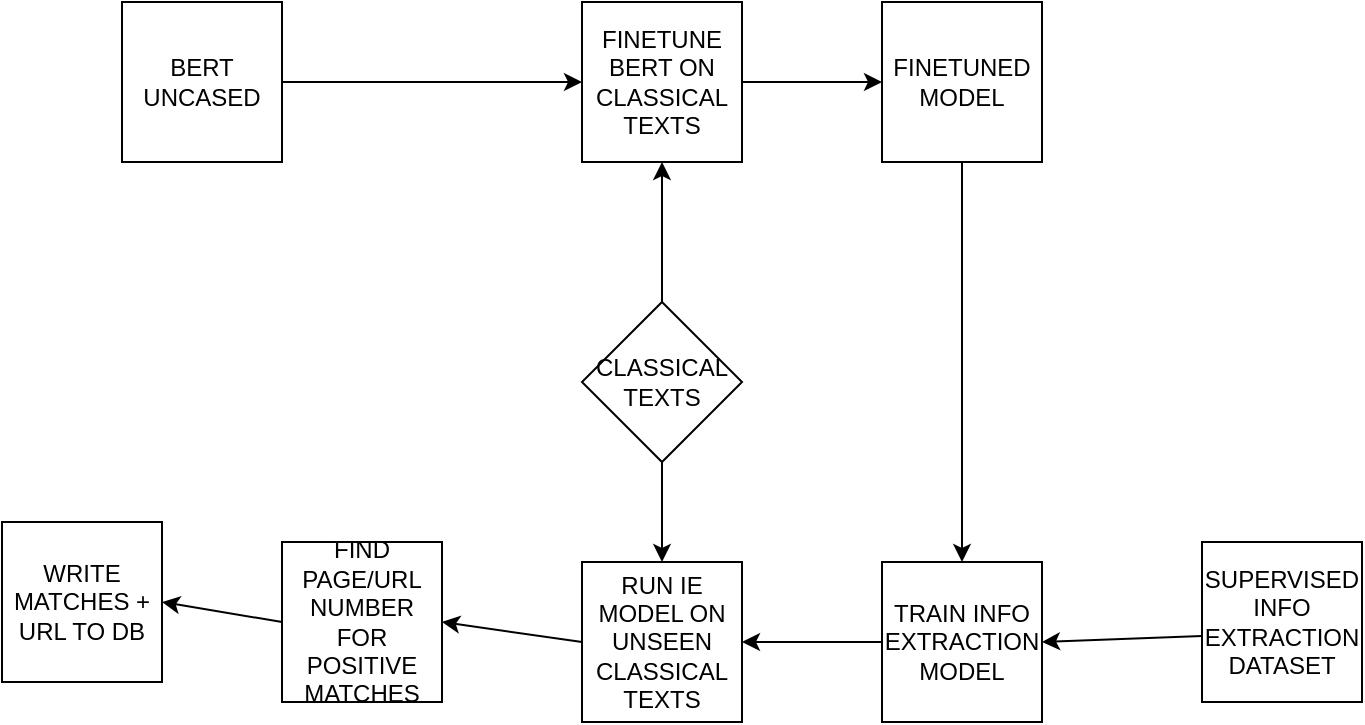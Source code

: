 <mxfile version="14.8.4"><diagram id="8jzrvTLRY-Gt4oNWQPWR" name="Page-1"><mxGraphModel dx="744" dy="625" grid="1" gridSize="10" guides="1" tooltips="1" connect="1" arrows="1" fold="1" page="1" pageScale="1" pageWidth="850" pageHeight="1100" math="0" shadow="0"><root><mxCell id="0"/><mxCell id="1" parent="0"/><mxCell id="1W7kF5EHialPx0p6G07E-1" value="BERT UNCASED" style="whiteSpace=wrap;html=1;aspect=fixed;" vertex="1" parent="1"><mxGeometry x="100" y="70" width="80" height="80" as="geometry"/></mxCell><mxCell id="1W7kF5EHialPx0p6G07E-2" value="FINETUNE BERT ON CLASSICAL TEXTS" style="whiteSpace=wrap;html=1;aspect=fixed;" vertex="1" parent="1"><mxGeometry x="330" y="70" width="80" height="80" as="geometry"/></mxCell><mxCell id="1W7kF5EHialPx0p6G07E-3" value="CLASSICAL TEXTS" style="rhombus;whiteSpace=wrap;html=1;" vertex="1" parent="1"><mxGeometry x="330" y="220" width="80" height="80" as="geometry"/></mxCell><mxCell id="1W7kF5EHialPx0p6G07E-4" value="" style="endArrow=classic;html=1;exitX=1;exitY=0.5;exitDx=0;exitDy=0;entryX=0;entryY=0.5;entryDx=0;entryDy=0;" edge="1" parent="1" source="1W7kF5EHialPx0p6G07E-1" target="1W7kF5EHialPx0p6G07E-2"><mxGeometry width="50" height="50" relative="1" as="geometry"><mxPoint x="360" y="350" as="sourcePoint"/><mxPoint x="410" y="300" as="targetPoint"/></mxGeometry></mxCell><mxCell id="1W7kF5EHialPx0p6G07E-5" value="" style="endArrow=classic;html=1;exitX=0.5;exitY=0;exitDx=0;exitDy=0;entryX=0.5;entryY=1;entryDx=0;entryDy=0;" edge="1" parent="1" source="1W7kF5EHialPx0p6G07E-3" target="1W7kF5EHialPx0p6G07E-2"><mxGeometry width="50" height="50" relative="1" as="geometry"><mxPoint x="190" y="120" as="sourcePoint"/><mxPoint x="340" y="120" as="targetPoint"/></mxGeometry></mxCell><mxCell id="1W7kF5EHialPx0p6G07E-6" value="FINETUNED MODEL" style="whiteSpace=wrap;html=1;aspect=fixed;" vertex="1" parent="1"><mxGeometry x="480" y="70" width="80" height="80" as="geometry"/></mxCell><mxCell id="1W7kF5EHialPx0p6G07E-7" value="" style="endArrow=classic;html=1;exitX=1;exitY=0.5;exitDx=0;exitDy=0;entryX=0;entryY=0.5;entryDx=0;entryDy=0;" edge="1" parent="1" source="1W7kF5EHialPx0p6G07E-2" target="1W7kF5EHialPx0p6G07E-6"><mxGeometry width="50" height="50" relative="1" as="geometry"><mxPoint x="190" y="120" as="sourcePoint"/><mxPoint x="340" y="120" as="targetPoint"/></mxGeometry></mxCell><mxCell id="1W7kF5EHialPx0p6G07E-8" value="TRAIN INFO EXTRACTION MODEL" style="whiteSpace=wrap;html=1;aspect=fixed;" vertex="1" parent="1"><mxGeometry x="480" y="350" width="80" height="80" as="geometry"/></mxCell><mxCell id="1W7kF5EHialPx0p6G07E-9" value="" style="endArrow=classic;html=1;exitX=0.5;exitY=1;exitDx=0;exitDy=0;entryX=0.5;entryY=0;entryDx=0;entryDy=0;entryPerimeter=0;" edge="1" parent="1" source="1W7kF5EHialPx0p6G07E-6" target="1W7kF5EHialPx0p6G07E-8"><mxGeometry width="50" height="50" relative="1" as="geometry"><mxPoint x="420" y="120" as="sourcePoint"/><mxPoint x="490" y="120" as="targetPoint"/></mxGeometry></mxCell><mxCell id="1W7kF5EHialPx0p6G07E-10" value="SUPERVISED INFO EXTRACTION DATASET" style="whiteSpace=wrap;html=1;aspect=fixed;" vertex="1" parent="1"><mxGeometry x="640" y="340" width="80" height="80" as="geometry"/></mxCell><mxCell id="1W7kF5EHialPx0p6G07E-11" value="" style="endArrow=classic;html=1;exitX=0;exitY=0.588;exitDx=0;exitDy=0;exitPerimeter=0;" edge="1" parent="1" source="1W7kF5EHialPx0p6G07E-10"><mxGeometry width="50" height="50" relative="1" as="geometry"><mxPoint x="420" y="120" as="sourcePoint"/><mxPoint x="560" y="390" as="targetPoint"/></mxGeometry></mxCell><mxCell id="1W7kF5EHialPx0p6G07E-12" value="RUN IE MODEL ON UNSEEN CLASSICAL TEXTS" style="whiteSpace=wrap;html=1;aspect=fixed;" vertex="1" parent="1"><mxGeometry x="330" y="350" width="80" height="80" as="geometry"/></mxCell><mxCell id="1W7kF5EHialPx0p6G07E-13" value="" style="endArrow=classic;html=1;exitX=0;exitY=0.5;exitDx=0;exitDy=0;entryX=1;entryY=0.5;entryDx=0;entryDy=0;" edge="1" parent="1" source="1W7kF5EHialPx0p6G07E-8" target="1W7kF5EHialPx0p6G07E-12"><mxGeometry width="50" height="50" relative="1" as="geometry"><mxPoint x="650" y="397.04" as="sourcePoint"/><mxPoint x="570" y="400" as="targetPoint"/></mxGeometry></mxCell><mxCell id="1W7kF5EHialPx0p6G07E-15" value="" style="endArrow=classic;html=1;exitX=0.5;exitY=1;exitDx=0;exitDy=0;entryX=0.5;entryY=0;entryDx=0;entryDy=0;" edge="1" parent="1" source="1W7kF5EHialPx0p6G07E-3" target="1W7kF5EHialPx0p6G07E-12"><mxGeometry width="50" height="50" relative="1" as="geometry"><mxPoint x="380" y="230" as="sourcePoint"/><mxPoint x="380" y="160" as="targetPoint"/></mxGeometry></mxCell><mxCell id="1W7kF5EHialPx0p6G07E-16" value="FIND PAGE/URL NUMBER FOR POSITIVE MATCHES" style="whiteSpace=wrap;html=1;aspect=fixed;" vertex="1" parent="1"><mxGeometry x="180" y="340" width="80" height="80" as="geometry"/></mxCell><mxCell id="1W7kF5EHialPx0p6G07E-17" value="" style="endArrow=classic;html=1;exitX=0;exitY=0.5;exitDx=0;exitDy=0;entryX=1;entryY=0.5;entryDx=0;entryDy=0;" edge="1" parent="1" source="1W7kF5EHialPx0p6G07E-12" target="1W7kF5EHialPx0p6G07E-16"><mxGeometry width="50" height="50" relative="1" as="geometry"><mxPoint x="490" y="400" as="sourcePoint"/><mxPoint x="420" y="400" as="targetPoint"/></mxGeometry></mxCell><mxCell id="1W7kF5EHialPx0p6G07E-18" value="WRITE MATCHES + URL TO DB" style="whiteSpace=wrap;html=1;aspect=fixed;" vertex="1" parent="1"><mxGeometry x="40" y="330" width="80" height="80" as="geometry"/></mxCell><mxCell id="1W7kF5EHialPx0p6G07E-19" value="" style="endArrow=classic;html=1;exitX=0;exitY=0.5;exitDx=0;exitDy=0;entryX=1;entryY=0.5;entryDx=0;entryDy=0;" edge="1" parent="1" source="1W7kF5EHialPx0p6G07E-16" target="1W7kF5EHialPx0p6G07E-18"><mxGeometry width="50" height="50" relative="1" as="geometry"><mxPoint x="340" y="400" as="sourcePoint"/><mxPoint x="270" y="390" as="targetPoint"/></mxGeometry></mxCell></root></mxGraphModel></diagram></mxfile>
